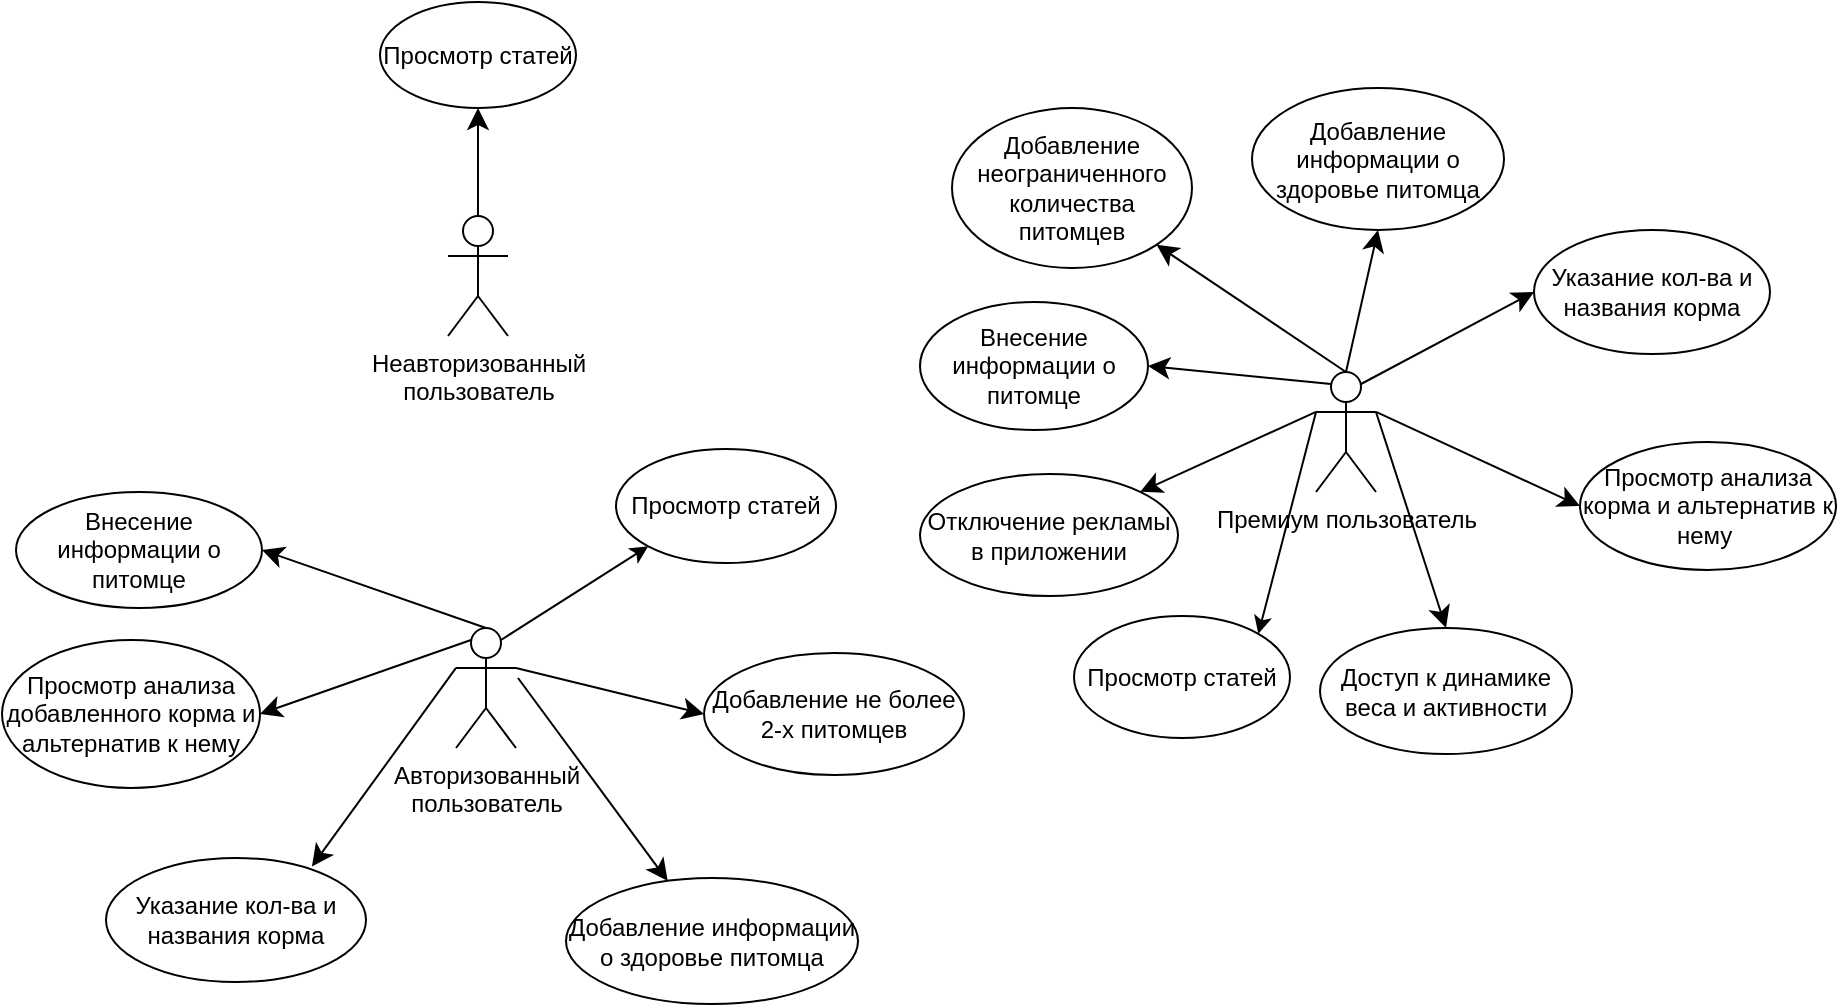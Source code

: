 <mxfile version="24.0.4" type="device">
  <diagram name="Страница — 1" id="pMAsmXpN6lodkt-wImfD">
    <mxGraphModel dx="1450" dy="969" grid="0" gridSize="10" guides="1" tooltips="1" connect="1" arrows="1" fold="1" page="0" pageScale="1" pageWidth="1169" pageHeight="1654" math="0" shadow="0">
      <root>
        <mxCell id="0" />
        <mxCell id="1" parent="0" />
        <mxCell id="0hBX1Yui_BOllqt8E7ah-1" value="Неавторизованный &lt;br&gt;пользователь" style="shape=umlActor;verticalLabelPosition=bottom;verticalAlign=top;html=1;outlineConnect=0;" parent="1" vertex="1">
          <mxGeometry x="65" y="67" width="30" height="60" as="geometry" />
        </mxCell>
        <mxCell id="0hBX1Yui_BOllqt8E7ah-2" value="Авторизованный&lt;br&gt;пользователь" style="shape=umlActor;verticalLabelPosition=bottom;verticalAlign=top;html=1;outlineConnect=0;" parent="1" vertex="1">
          <mxGeometry x="69" y="273" width="30" height="60" as="geometry" />
        </mxCell>
        <mxCell id="0hBX1Yui_BOllqt8E7ah-3" value="Премиум пользователь" style="shape=umlActor;verticalLabelPosition=bottom;verticalAlign=top;html=1;outlineConnect=0;" parent="1" vertex="1">
          <mxGeometry x="499" y="145" width="30" height="60" as="geometry" />
        </mxCell>
        <mxCell id="0hBX1Yui_BOllqt8E7ah-6" value="" style="endArrow=classic;html=1;rounded=0;fontSize=12;startSize=8;endSize=8;curved=1;exitX=0.5;exitY=0;exitDx=0;exitDy=0;exitPerimeter=0;entryX=0.5;entryY=1;entryDx=0;entryDy=0;" parent="1" source="0hBX1Yui_BOllqt8E7ah-1" target="0hBX1Yui_BOllqt8E7ah-7" edge="1">
          <mxGeometry width="50" height="50" relative="1" as="geometry">
            <mxPoint x="83.5" y="36" as="sourcePoint" />
            <mxPoint x="83.5" y="-40" as="targetPoint" />
          </mxGeometry>
        </mxCell>
        <mxCell id="0hBX1Yui_BOllqt8E7ah-7" value="Просмотр статей" style="ellipse;whiteSpace=wrap;html=1;" parent="1" vertex="1">
          <mxGeometry x="31" y="-40" width="98" height="53" as="geometry" />
        </mxCell>
        <mxCell id="0hBX1Yui_BOllqt8E7ah-8" value="Добавление не более 2-х питомцев" style="ellipse;whiteSpace=wrap;html=1;" parent="1" vertex="1">
          <mxGeometry x="193" y="285.5" width="130" height="61" as="geometry" />
        </mxCell>
        <mxCell id="0hBX1Yui_BOllqt8E7ah-9" value="Внесение информации о питомце" style="ellipse;whiteSpace=wrap;html=1;" parent="1" vertex="1">
          <mxGeometry x="-151" y="205" width="123" height="58" as="geometry" />
        </mxCell>
        <mxCell id="0hBX1Yui_BOllqt8E7ah-10" value="Добавление информации о здоровье питомца" style="ellipse;whiteSpace=wrap;html=1;" parent="1" vertex="1">
          <mxGeometry x="124" y="398" width="146" height="63" as="geometry" />
        </mxCell>
        <mxCell id="0hBX1Yui_BOllqt8E7ah-11" value="Указание кол-ва и названия корма" style="ellipse;whiteSpace=wrap;html=1;" parent="1" vertex="1">
          <mxGeometry x="-106" y="388" width="130" height="62" as="geometry" />
        </mxCell>
        <mxCell id="0hBX1Yui_BOllqt8E7ah-12" value="Просмотр анализа добавленного корма и альтернатив к нему" style="ellipse;whiteSpace=wrap;html=1;" parent="1" vertex="1">
          <mxGeometry x="-158" y="279" width="129" height="74" as="geometry" />
        </mxCell>
        <mxCell id="0hBX1Yui_BOllqt8E7ah-13" value="Добавление неограниченного количества питомцев" style="ellipse;whiteSpace=wrap;html=1;" parent="1" vertex="1">
          <mxGeometry x="317" y="13" width="120" height="80" as="geometry" />
        </mxCell>
        <mxCell id="0hBX1Yui_BOllqt8E7ah-15" value="" style="endArrow=classic;html=1;rounded=0;fontSize=12;startSize=8;endSize=8;curved=1;exitX=0.5;exitY=0;exitDx=0;exitDy=0;exitPerimeter=0;" parent="1" source="0hBX1Yui_BOllqt8E7ah-3" target="0hBX1Yui_BOllqt8E7ah-13" edge="1">
          <mxGeometry width="50" height="50" relative="1" as="geometry">
            <mxPoint x="495" y="99" as="sourcePoint" />
            <mxPoint x="545" y="49" as="targetPoint" />
          </mxGeometry>
        </mxCell>
        <mxCell id="0hBX1Yui_BOllqt8E7ah-16" value="" style="endArrow=classic;html=1;rounded=0;fontSize=12;startSize=8;endSize=8;curved=1;exitX=1;exitY=0.333;exitDx=0;exitDy=0;exitPerimeter=0;entryX=0;entryY=0.5;entryDx=0;entryDy=0;" parent="1" source="0hBX1Yui_BOllqt8E7ah-2" target="0hBX1Yui_BOllqt8E7ah-8" edge="1">
          <mxGeometry width="50" height="50" relative="1" as="geometry">
            <mxPoint x="164" y="212" as="sourcePoint" />
            <mxPoint x="214" y="162" as="targetPoint" />
          </mxGeometry>
        </mxCell>
        <mxCell id="0hBX1Yui_BOllqt8E7ah-17" value="" style="endArrow=classic;html=1;rounded=0;fontSize=12;startSize=8;endSize=8;curved=1;" parent="1" target="0hBX1Yui_BOllqt8E7ah-10" edge="1">
          <mxGeometry width="50" height="50" relative="1" as="geometry">
            <mxPoint x="100" y="298" as="sourcePoint" />
            <mxPoint x="191" y="285.5" as="targetPoint" />
          </mxGeometry>
        </mxCell>
        <mxCell id="0hBX1Yui_BOllqt8E7ah-18" value="" style="endArrow=classic;html=1;rounded=0;fontSize=12;startSize=8;endSize=8;curved=1;exitX=0;exitY=0.333;exitDx=0;exitDy=0;exitPerimeter=0;entryX=0.792;entryY=0.068;entryDx=0;entryDy=0;entryPerimeter=0;" parent="1" source="0hBX1Yui_BOllqt8E7ah-2" target="0hBX1Yui_BOllqt8E7ah-11" edge="1">
          <mxGeometry width="50" height="50" relative="1" as="geometry">
            <mxPoint x="19" y="403" as="sourcePoint" />
            <mxPoint x="69" y="353" as="targetPoint" />
          </mxGeometry>
        </mxCell>
        <mxCell id="0hBX1Yui_BOllqt8E7ah-19" value="" style="endArrow=classic;html=1;rounded=0;fontSize=12;startSize=8;endSize=8;curved=1;exitX=0.25;exitY=0.1;exitDx=0;exitDy=0;exitPerimeter=0;entryX=1;entryY=0.5;entryDx=0;entryDy=0;" parent="1" source="0hBX1Yui_BOllqt8E7ah-2" target="0hBX1Yui_BOllqt8E7ah-12" edge="1">
          <mxGeometry width="50" height="50" relative="1" as="geometry">
            <mxPoint x="7" y="341" as="sourcePoint" />
            <mxPoint x="57" y="291" as="targetPoint" />
          </mxGeometry>
        </mxCell>
        <mxCell id="0hBX1Yui_BOllqt8E7ah-20" value="" style="endArrow=classic;html=1;rounded=0;fontSize=12;startSize=8;endSize=8;curved=1;exitX=0.5;exitY=0;exitDx=0;exitDy=0;exitPerimeter=0;entryX=1;entryY=0.5;entryDx=0;entryDy=0;" parent="1" source="0hBX1Yui_BOllqt8E7ah-2" target="0hBX1Yui_BOllqt8E7ah-9" edge="1">
          <mxGeometry width="50" height="50" relative="1" as="geometry">
            <mxPoint x="-3" y="263" as="sourcePoint" />
            <mxPoint x="47" y="213" as="targetPoint" />
          </mxGeometry>
        </mxCell>
        <mxCell id="0hBX1Yui_BOllqt8E7ah-22" value="Доступ к динамике веса и активности" style="ellipse;whiteSpace=wrap;html=1;" parent="1" vertex="1">
          <mxGeometry x="501" y="273" width="126" height="63" as="geometry" />
        </mxCell>
        <mxCell id="0hBX1Yui_BOllqt8E7ah-23" value="Внесение информации о питомце" style="ellipse;whiteSpace=wrap;html=1;" parent="1" vertex="1">
          <mxGeometry x="301" y="110" width="114" height="64" as="geometry" />
        </mxCell>
        <mxCell id="0hBX1Yui_BOllqt8E7ah-24" value="Просмотр анализа корма и альтернатив к нему&amp;nbsp;" style="ellipse;whiteSpace=wrap;html=1;" parent="1" vertex="1">
          <mxGeometry x="631" y="180" width="128" height="64" as="geometry" />
        </mxCell>
        <mxCell id="0hBX1Yui_BOllqt8E7ah-25" value="Указание кол-ва и названия корма" style="ellipse;whiteSpace=wrap;html=1;" parent="1" vertex="1">
          <mxGeometry x="608" y="74" width="118" height="62" as="geometry" />
        </mxCell>
        <mxCell id="0hBX1Yui_BOllqt8E7ah-26" value="Добавление информации о здоровье питомца" style="ellipse;whiteSpace=wrap;html=1;" parent="1" vertex="1">
          <mxGeometry x="467" y="3" width="126" height="71" as="geometry" />
        </mxCell>
        <mxCell id="0hBX1Yui_BOllqt8E7ah-27" value="Отключение рекламы в приложении" style="ellipse;whiteSpace=wrap;html=1;" parent="1" vertex="1">
          <mxGeometry x="301" y="196" width="129" height="61" as="geometry" />
        </mxCell>
        <mxCell id="0hBX1Yui_BOllqt8E7ah-28" value="" style="endArrow=classic;html=1;rounded=0;fontSize=12;startSize=8;endSize=8;curved=1;entryX=0.5;entryY=1;entryDx=0;entryDy=0;exitX=0.5;exitY=0;exitDx=0;exitDy=0;exitPerimeter=0;" parent="1" source="0hBX1Yui_BOllqt8E7ah-3" target="0hBX1Yui_BOllqt8E7ah-26" edge="1">
          <mxGeometry width="50" height="50" relative="1" as="geometry">
            <mxPoint x="242" y="300" as="sourcePoint" />
            <mxPoint x="292" y="250" as="targetPoint" />
          </mxGeometry>
        </mxCell>
        <mxCell id="0hBX1Yui_BOllqt8E7ah-29" value="" style="endArrow=classic;html=1;rounded=0;fontSize=12;startSize=8;endSize=8;curved=1;entryX=0;entryY=0.5;entryDx=0;entryDy=0;exitX=0.75;exitY=0.1;exitDx=0;exitDy=0;exitPerimeter=0;" parent="1" source="0hBX1Yui_BOllqt8E7ah-3" target="0hBX1Yui_BOllqt8E7ah-25" edge="1">
          <mxGeometry width="50" height="50" relative="1" as="geometry">
            <mxPoint x="242" y="300" as="sourcePoint" />
            <mxPoint x="292" y="250" as="targetPoint" />
          </mxGeometry>
        </mxCell>
        <mxCell id="0hBX1Yui_BOllqt8E7ah-30" value="" style="endArrow=classic;html=1;rounded=0;fontSize=12;startSize=8;endSize=8;curved=1;entryX=0;entryY=0.5;entryDx=0;entryDy=0;exitX=1;exitY=0.333;exitDx=0;exitDy=0;exitPerimeter=0;" parent="1" source="0hBX1Yui_BOllqt8E7ah-3" target="0hBX1Yui_BOllqt8E7ah-24" edge="1">
          <mxGeometry width="50" height="50" relative="1" as="geometry">
            <mxPoint x="242" y="300" as="sourcePoint" />
            <mxPoint x="292" y="250" as="targetPoint" />
          </mxGeometry>
        </mxCell>
        <mxCell id="0hBX1Yui_BOllqt8E7ah-31" value="" style="endArrow=classic;html=1;rounded=0;fontSize=12;startSize=8;endSize=8;curved=1;entryX=0.5;entryY=0;entryDx=0;entryDy=0;exitX=1;exitY=0.333;exitDx=0;exitDy=0;exitPerimeter=0;" parent="1" source="0hBX1Yui_BOllqt8E7ah-3" target="0hBX1Yui_BOllqt8E7ah-22" edge="1">
          <mxGeometry width="50" height="50" relative="1" as="geometry">
            <mxPoint x="242" y="300" as="sourcePoint" />
            <mxPoint x="292" y="250" as="targetPoint" />
          </mxGeometry>
        </mxCell>
        <mxCell id="0hBX1Yui_BOllqt8E7ah-32" value="" style="endArrow=classic;html=1;rounded=0;fontSize=12;startSize=8;endSize=8;curved=1;entryX=1;entryY=0;entryDx=0;entryDy=0;exitX=0;exitY=0.333;exitDx=0;exitDy=0;exitPerimeter=0;" parent="1" source="0hBX1Yui_BOllqt8E7ah-3" target="0hBX1Yui_BOllqt8E7ah-27" edge="1">
          <mxGeometry width="50" height="50" relative="1" as="geometry">
            <mxPoint x="242" y="300" as="sourcePoint" />
            <mxPoint x="292" y="250" as="targetPoint" />
          </mxGeometry>
        </mxCell>
        <mxCell id="0hBX1Yui_BOllqt8E7ah-33" value="" style="endArrow=classic;html=1;rounded=0;fontSize=12;startSize=8;endSize=8;curved=1;entryX=1;entryY=0.5;entryDx=0;entryDy=0;exitX=0.25;exitY=0.1;exitDx=0;exitDy=0;exitPerimeter=0;" parent="1" source="0hBX1Yui_BOllqt8E7ah-3" target="0hBX1Yui_BOllqt8E7ah-23" edge="1">
          <mxGeometry width="50" height="50" relative="1" as="geometry">
            <mxPoint x="242" y="300" as="sourcePoint" />
            <mxPoint x="292" y="250" as="targetPoint" />
          </mxGeometry>
        </mxCell>
        <mxCell id="AN3WKSGYqZfAxl7ifVfB-4" value="Просмотр статей" style="ellipse;whiteSpace=wrap;html=1;" vertex="1" parent="1">
          <mxGeometry x="149" y="183.5" width="110" height="57" as="geometry" />
        </mxCell>
        <mxCell id="AN3WKSGYqZfAxl7ifVfB-5" value="Просмотр статей" style="ellipse;whiteSpace=wrap;html=1;" vertex="1" parent="1">
          <mxGeometry x="378" y="267" width="108" height="61" as="geometry" />
        </mxCell>
        <mxCell id="AN3WKSGYqZfAxl7ifVfB-6" value="" style="endArrow=classic;html=1;rounded=0;exitX=0.75;exitY=0.1;exitDx=0;exitDy=0;exitPerimeter=0;entryX=0;entryY=1;entryDx=0;entryDy=0;" edge="1" parent="1" source="0hBX1Yui_BOllqt8E7ah-2" target="AN3WKSGYqZfAxl7ifVfB-4">
          <mxGeometry width="50" height="50" relative="1" as="geometry">
            <mxPoint x="312" y="256" as="sourcePoint" />
            <mxPoint x="362" y="206" as="targetPoint" />
          </mxGeometry>
        </mxCell>
        <mxCell id="AN3WKSGYqZfAxl7ifVfB-7" value="" style="endArrow=classic;html=1;rounded=0;exitX=0;exitY=0.333;exitDx=0;exitDy=0;exitPerimeter=0;entryX=1;entryY=0;entryDx=0;entryDy=0;" edge="1" parent="1" source="0hBX1Yui_BOllqt8E7ah-3" target="AN3WKSGYqZfAxl7ifVfB-5">
          <mxGeometry width="50" height="50" relative="1" as="geometry">
            <mxPoint x="312" y="256" as="sourcePoint" />
            <mxPoint x="362" y="206" as="targetPoint" />
          </mxGeometry>
        </mxCell>
      </root>
    </mxGraphModel>
  </diagram>
</mxfile>
